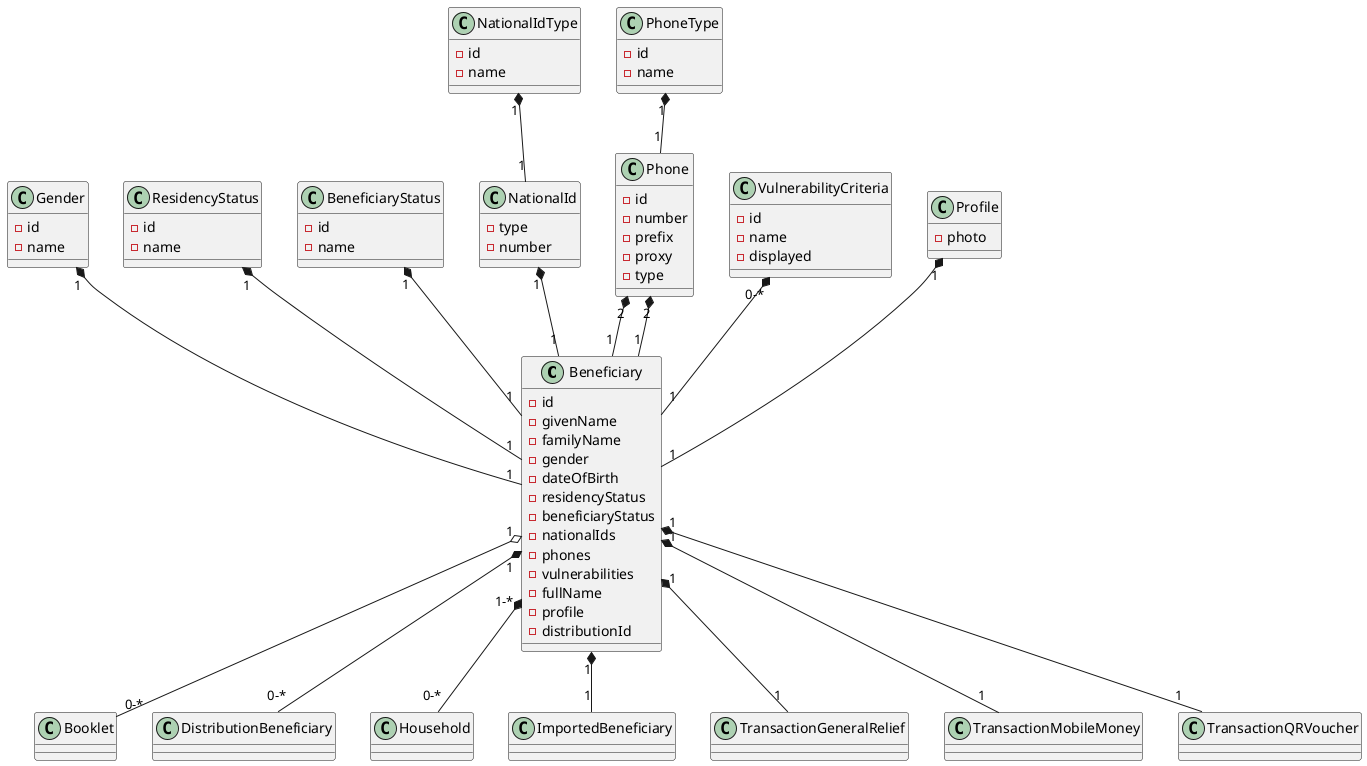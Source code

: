 @startuml customModelFields

class Beneficiary {
    - id
    - givenName
    - familyName
    - gender
    - dateOfBirth
    - residencyStatus
    - beneficiaryStatus
    - nationalIds
    - phones
    - vulnerabilities
    - fullName
    - profile
    - distributionId
}

class Gender {
    - id
    - name
}

class ResidencyStatus {
    - id
    - name
}

class BeneficiaryStatus {
    - id
    - name
}

class NationalId {
    - type
    - number
}

class NationalIdType {
    - id
    - name
}

class Phone {
    - id
    - number
    - prefix
    - proxy
    - type
}

class PhoneType {
    - id
    - name
}

class VulnerabilityCriteria {
    - id
    - name
    - displayed
}

class Profile {
    - photo
}


 Gender "1" *-- "1" Beneficiary
 ResidencyStatus "1" *-- "1" Beneficiary
 BeneficiaryStatus "1" *-- "1" Beneficiary
 NationalId "1" *-- "1" Beneficiary
 Phone "2" *-- "1" Beneficiary
 VulnerabilityCriteria "0-*" *-- "1" Beneficiary
 Profile "1" *-- "1" Beneficiary
 Phone "2" *-- "1" Beneficiary


 Beneficiary "1" o-- "0-*" Booklet

 Beneficiary "1" *-- "0-*" DistributionBeneficiary
 
 Beneficiary "1-*" *-- "0-*" Household

 Beneficiary "1" *-- "1" ImportedBeneficiary
 
 NationalIdType "1" *-- "1" NationalId
 
 PhoneType "1" *-- "1" Phone
 
 Beneficiary "1" *-- "1" TransactionGeneralRelief

 Beneficiary "1" *-- "1" TransactionMobileMoney

 Beneficiary "1" *-- "1" TransactionQRVoucher
 
@enduml